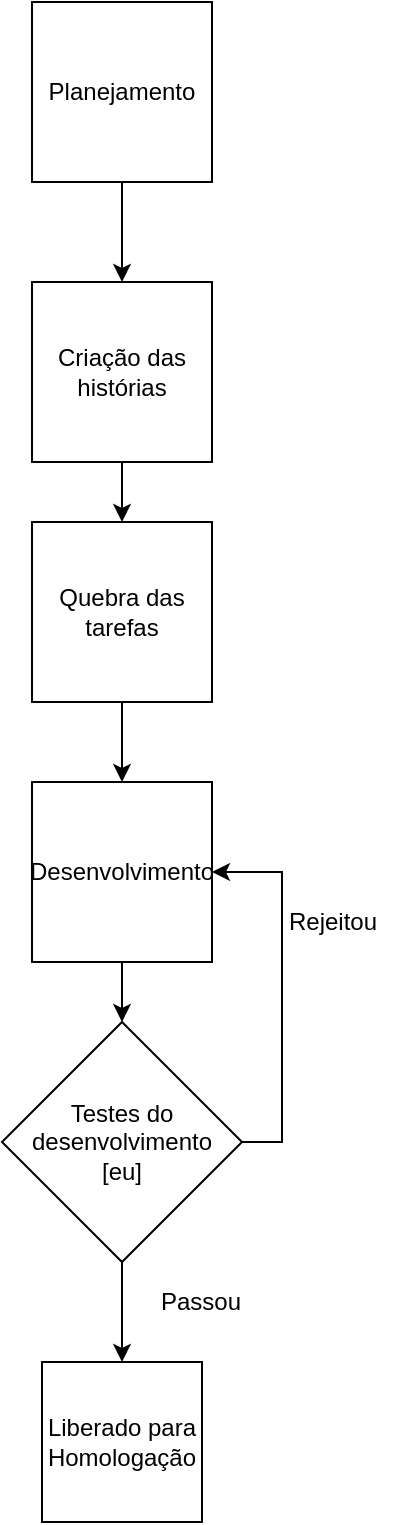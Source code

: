 <mxfile version="15.0.3" type="github"><diagram id="BKXOkKwCAo5VB4jG6rWg" name="Page-1"><mxGraphModel dx="868" dy="450" grid="1" gridSize="10" guides="1" tooltips="1" connect="1" arrows="1" fold="1" page="1" pageScale="1" pageWidth="827" pageHeight="1169" math="0" shadow="0"><root><mxCell id="0"/><mxCell id="1" parent="0"/><mxCell id="PPeWZGcV8WP38ylCQ9X6-3" style="edgeStyle=orthogonalEdgeStyle;rounded=0;orthogonalLoop=1;jettySize=auto;html=1;entryX=0.5;entryY=0;entryDx=0;entryDy=0;" edge="1" parent="1" source="PPeWZGcV8WP38ylCQ9X6-1" target="PPeWZGcV8WP38ylCQ9X6-2"><mxGeometry relative="1" as="geometry"/></mxCell><mxCell id="PPeWZGcV8WP38ylCQ9X6-1" value="Planejamento" style="whiteSpace=wrap;html=1;aspect=fixed;" vertex="1" parent="1"><mxGeometry x="300" y="40" width="90" height="90" as="geometry"/></mxCell><mxCell id="PPeWZGcV8WP38ylCQ9X6-6" style="edgeStyle=orthogonalEdgeStyle;rounded=0;orthogonalLoop=1;jettySize=auto;html=1;exitX=0.5;exitY=1;exitDx=0;exitDy=0;entryX=0.5;entryY=0;entryDx=0;entryDy=0;" edge="1" parent="1" source="PPeWZGcV8WP38ylCQ9X6-2" target="PPeWZGcV8WP38ylCQ9X6-4"><mxGeometry relative="1" as="geometry"/></mxCell><mxCell id="PPeWZGcV8WP38ylCQ9X6-2" value="Criação das histórias" style="whiteSpace=wrap;html=1;aspect=fixed;" vertex="1" parent="1"><mxGeometry x="300" y="180" width="90" height="90" as="geometry"/></mxCell><mxCell id="PPeWZGcV8WP38ylCQ9X6-7" style="edgeStyle=orthogonalEdgeStyle;rounded=0;orthogonalLoop=1;jettySize=auto;html=1;exitX=0.5;exitY=1;exitDx=0;exitDy=0;entryX=0.5;entryY=0;entryDx=0;entryDy=0;" edge="1" parent="1" source="PPeWZGcV8WP38ylCQ9X6-4" target="PPeWZGcV8WP38ylCQ9X6-5"><mxGeometry relative="1" as="geometry"/></mxCell><mxCell id="PPeWZGcV8WP38ylCQ9X6-4" value="Quebra das tarefas" style="whiteSpace=wrap;html=1;aspect=fixed;" vertex="1" parent="1"><mxGeometry x="300" y="300" width="90" height="90" as="geometry"/></mxCell><mxCell id="PPeWZGcV8WP38ylCQ9X6-14" style="edgeStyle=orthogonalEdgeStyle;rounded=0;orthogonalLoop=1;jettySize=auto;html=1;exitX=0.5;exitY=1;exitDx=0;exitDy=0;entryX=0.5;entryY=0;entryDx=0;entryDy=0;" edge="1" parent="1" source="PPeWZGcV8WP38ylCQ9X6-5" target="PPeWZGcV8WP38ylCQ9X6-10"><mxGeometry relative="1" as="geometry"/></mxCell><mxCell id="PPeWZGcV8WP38ylCQ9X6-5" value="Desenvolvimento" style="whiteSpace=wrap;html=1;aspect=fixed;" vertex="1" parent="1"><mxGeometry x="300" y="430" width="90" height="90" as="geometry"/></mxCell><mxCell id="PPeWZGcV8WP38ylCQ9X6-15" style="edgeStyle=orthogonalEdgeStyle;rounded=0;orthogonalLoop=1;jettySize=auto;html=1;exitX=1;exitY=0.5;exitDx=0;exitDy=0;entryX=1;entryY=0.5;entryDx=0;entryDy=0;" edge="1" parent="1" source="PPeWZGcV8WP38ylCQ9X6-10" target="PPeWZGcV8WP38ylCQ9X6-5"><mxGeometry relative="1" as="geometry"/></mxCell><mxCell id="PPeWZGcV8WP38ylCQ9X6-16" style="edgeStyle=orthogonalEdgeStyle;rounded=0;orthogonalLoop=1;jettySize=auto;html=1;exitX=0.5;exitY=1;exitDx=0;exitDy=0;" edge="1" parent="1" source="PPeWZGcV8WP38ylCQ9X6-10"><mxGeometry relative="1" as="geometry"><mxPoint x="345" y="720" as="targetPoint"/></mxGeometry></mxCell><mxCell id="PPeWZGcV8WP38ylCQ9X6-10" value="&lt;span&gt;Testes do desenvolvimento&lt;/span&gt;&lt;br&gt;&lt;span&gt;[eu]&lt;/span&gt;" style="rhombus;whiteSpace=wrap;html=1;" vertex="1" parent="1"><mxGeometry x="285" y="550" width="120" height="120" as="geometry"/></mxCell><mxCell id="PPeWZGcV8WP38ylCQ9X6-11" value="Passou" style="text;html=1;align=center;verticalAlign=middle;resizable=0;points=[];autosize=1;strokeColor=none;" vertex="1" parent="1"><mxGeometry x="354" y="680" width="60" height="20" as="geometry"/></mxCell><mxCell id="PPeWZGcV8WP38ylCQ9X6-12" value="Rejeitou" style="text;html=1;align=center;verticalAlign=middle;resizable=0;points=[];autosize=1;strokeColor=none;" vertex="1" parent="1"><mxGeometry x="420" y="490" width="60" height="20" as="geometry"/></mxCell><mxCell id="PPeWZGcV8WP38ylCQ9X6-17" value="Liberado para Homologação" style="whiteSpace=wrap;html=1;aspect=fixed;" vertex="1" parent="1"><mxGeometry x="305" y="720" width="80" height="80" as="geometry"/></mxCell></root></mxGraphModel></diagram></mxfile>